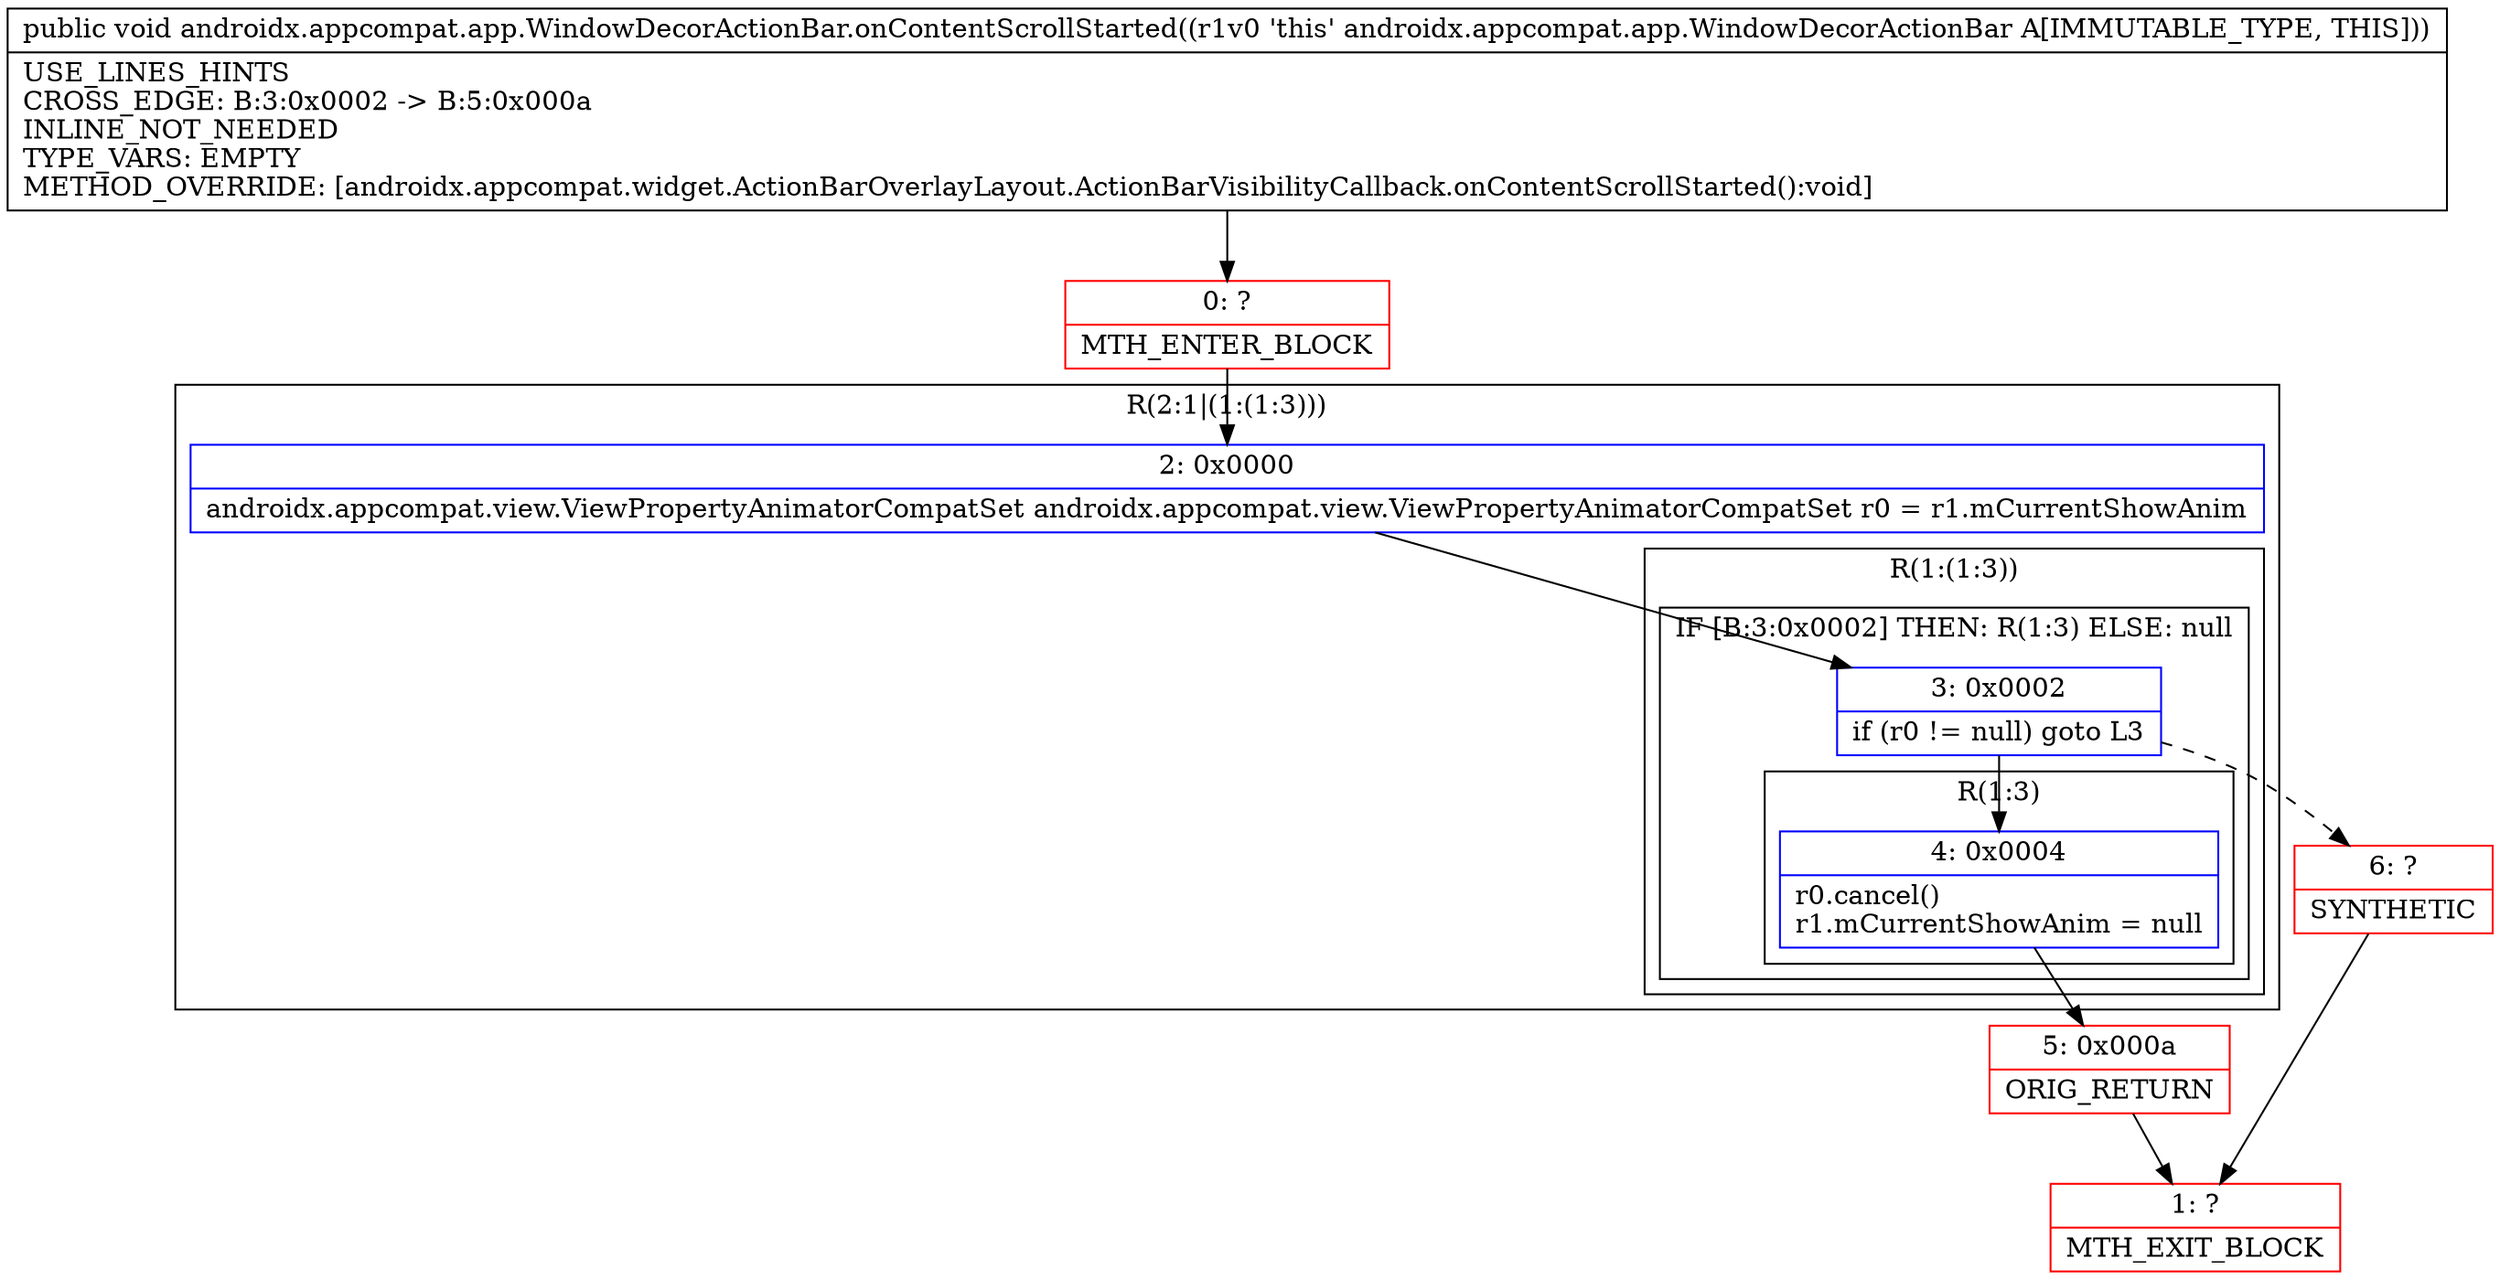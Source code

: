 digraph "CFG forandroidx.appcompat.app.WindowDecorActionBar.onContentScrollStarted()V" {
subgraph cluster_Region_1581134251 {
label = "R(2:1|(1:(1:3)))";
node [shape=record,color=blue];
Node_2 [shape=record,label="{2\:\ 0x0000|androidx.appcompat.view.ViewPropertyAnimatorCompatSet androidx.appcompat.view.ViewPropertyAnimatorCompatSet r0 = r1.mCurrentShowAnim\l}"];
subgraph cluster_Region_335660346 {
label = "R(1:(1:3))";
node [shape=record,color=blue];
subgraph cluster_IfRegion_1728079208 {
label = "IF [B:3:0x0002] THEN: R(1:3) ELSE: null";
node [shape=record,color=blue];
Node_3 [shape=record,label="{3\:\ 0x0002|if (r0 != null) goto L3\l}"];
subgraph cluster_Region_2065245569 {
label = "R(1:3)";
node [shape=record,color=blue];
Node_4 [shape=record,label="{4\:\ 0x0004|r0.cancel()\lr1.mCurrentShowAnim = null\l}"];
}
}
}
}
Node_0 [shape=record,color=red,label="{0\:\ ?|MTH_ENTER_BLOCK\l}"];
Node_5 [shape=record,color=red,label="{5\:\ 0x000a|ORIG_RETURN\l}"];
Node_1 [shape=record,color=red,label="{1\:\ ?|MTH_EXIT_BLOCK\l}"];
Node_6 [shape=record,color=red,label="{6\:\ ?|SYNTHETIC\l}"];
MethodNode[shape=record,label="{public void androidx.appcompat.app.WindowDecorActionBar.onContentScrollStarted((r1v0 'this' androidx.appcompat.app.WindowDecorActionBar A[IMMUTABLE_TYPE, THIS]))  | USE_LINES_HINTS\lCROSS_EDGE: B:3:0x0002 \-\> B:5:0x000a\lINLINE_NOT_NEEDED\lTYPE_VARS: EMPTY\lMETHOD_OVERRIDE: [androidx.appcompat.widget.ActionBarOverlayLayout.ActionBarVisibilityCallback.onContentScrollStarted():void]\l}"];
MethodNode -> Node_0;Node_2 -> Node_3;
Node_3 -> Node_4;
Node_3 -> Node_6[style=dashed];
Node_4 -> Node_5;
Node_0 -> Node_2;
Node_5 -> Node_1;
Node_6 -> Node_1;
}


